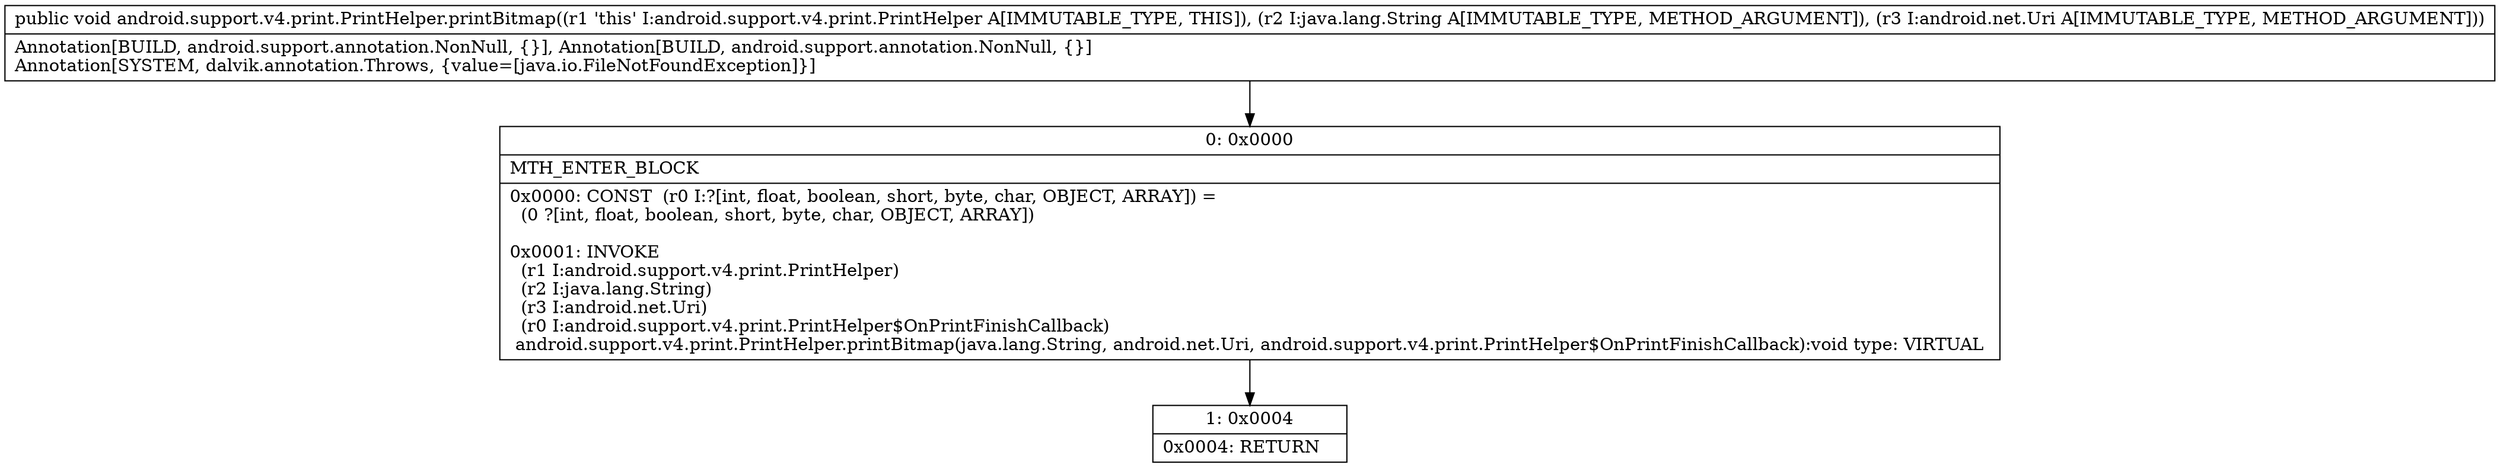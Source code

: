 digraph "CFG forandroid.support.v4.print.PrintHelper.printBitmap(Ljava\/lang\/String;Landroid\/net\/Uri;)V" {
Node_0 [shape=record,label="{0\:\ 0x0000|MTH_ENTER_BLOCK\l|0x0000: CONST  (r0 I:?[int, float, boolean, short, byte, char, OBJECT, ARRAY]) = \l  (0 ?[int, float, boolean, short, byte, char, OBJECT, ARRAY])\l \l0x0001: INVOKE  \l  (r1 I:android.support.v4.print.PrintHelper)\l  (r2 I:java.lang.String)\l  (r3 I:android.net.Uri)\l  (r0 I:android.support.v4.print.PrintHelper$OnPrintFinishCallback)\l android.support.v4.print.PrintHelper.printBitmap(java.lang.String, android.net.Uri, android.support.v4.print.PrintHelper$OnPrintFinishCallback):void type: VIRTUAL \l}"];
Node_1 [shape=record,label="{1\:\ 0x0004|0x0004: RETURN   \l}"];
MethodNode[shape=record,label="{public void android.support.v4.print.PrintHelper.printBitmap((r1 'this' I:android.support.v4.print.PrintHelper A[IMMUTABLE_TYPE, THIS]), (r2 I:java.lang.String A[IMMUTABLE_TYPE, METHOD_ARGUMENT]), (r3 I:android.net.Uri A[IMMUTABLE_TYPE, METHOD_ARGUMENT]))  | Annotation[BUILD, android.support.annotation.NonNull, \{\}], Annotation[BUILD, android.support.annotation.NonNull, \{\}]\lAnnotation[SYSTEM, dalvik.annotation.Throws, \{value=[java.io.FileNotFoundException]\}]\l}"];
MethodNode -> Node_0;
Node_0 -> Node_1;
}

